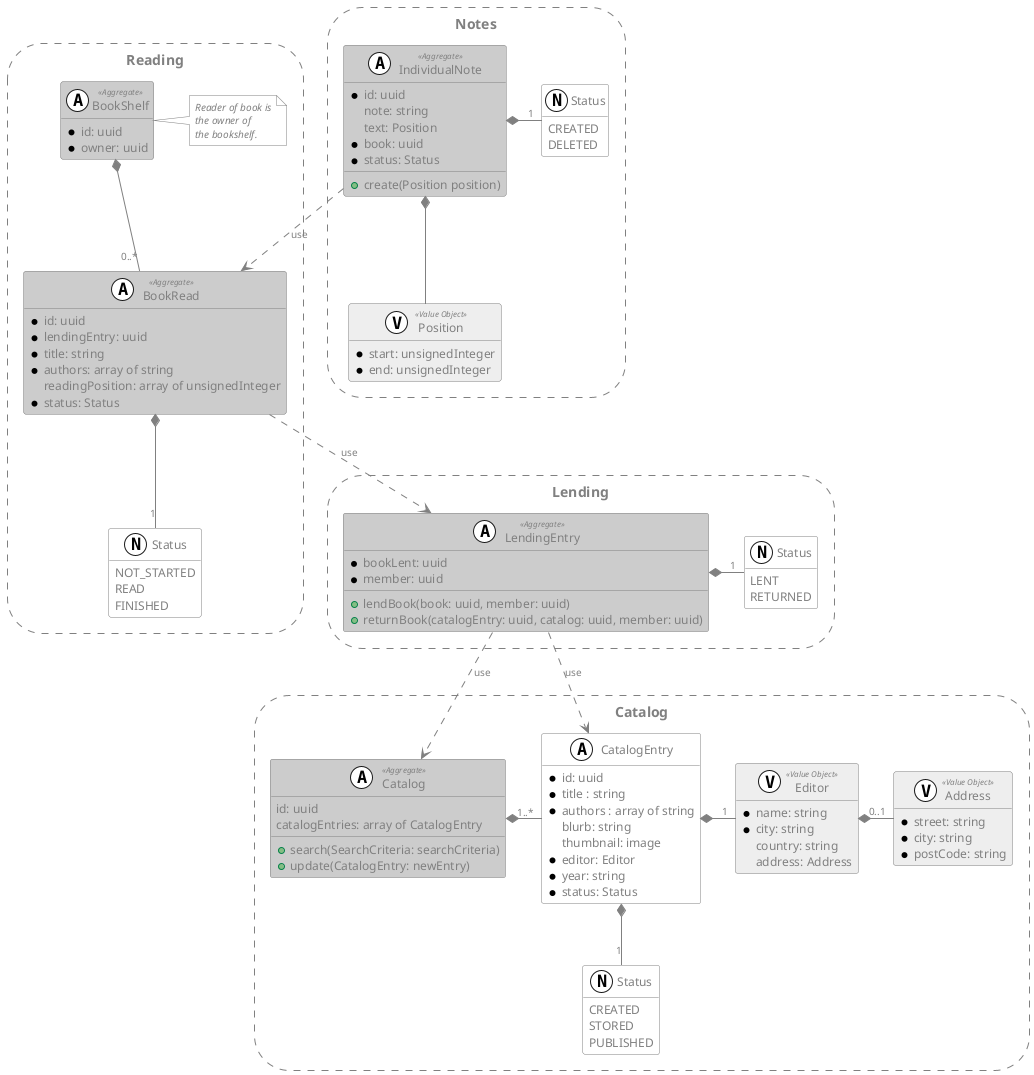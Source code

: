 @startuml
'https://plantuml.com/class-diagram

hide empty members
skinparam linetype polyline
allowmixing

skinparam class {
    backgroundcolor #FFFFFF
    backgroundcolor<<Aggregate>> #CCCCCC
    backgroundcolor<<Entity>> #DDDDDD
    backgroundcolor<<Value Object>> #EEEEEE

    bordercolor grey
    fontcolor grey
    fontcolor<<Aggregate>> grey
    fontcolor<<Entity>> grey
    fontcolor<<Value Object>> grey

    attributefontcolor grey
    attributefontsize 12
    attributefontcolor<<Aggregate>> grey

    stereotypefontcolor grey
    stereotypefontsize 8


}

skinparam arrow {
    color grey
    fontcolor grey
    fontsize 10
}

skinparam storage {
    backgroundcolor white
    bordercolor grey
    borderstyle dashed
    fontcolor grey
}

skinparam note {
    backgroundcolor white
    fontcolor grey
    fontstyle italic
    fontsize 10
    bordercolor grey

}

storage "Catalog" as catalogBoundedContext  {
    class "Catalog" as catalog <<(A,#FFFFFF) Aggregate>> {
        id: uuid
        catalogEntries: array of CatalogEntry
        + search(SearchCriteria: searchCriteria)
        + update(CatalogEntry: newEntry)
    }

    class "CatalogEntry" as catalogEntry <<A, #FFFFFF>> {
        * id: uuid
        * title : string
        * authors : array of string
        blurb: string
        thumbnail: image
        * editor: Editor
        * year: string
        * status: Status
    }

    class "Editor" as editor <<(V, #FFFFFF) Value Object>> {
        * name: string
        * city: string
        country: string
        address: Address
    }

    class "Address" as address <<V, #FFFFFF) Value Object>> {
        * street: string
        * city: string
        * postCode: string
    }

    enum "Status" as statusCatalogEntry <<(N,#FFFFFF)>> {
        CREATED
        STORED
        PUBLISHED
    }

    catalog *-"1..*" catalogEntry
    catalogEntry *-"1" editor
    editor *-"0..1" address
    catalogEntry *--"1" statusCatalogEntry
}

storage Notes {
    class "IndividualNote" as individualNote <<(A, #FFFFFF) Aggregate>> {
        * id: uuid
        note: string
        text: Position
        * book: uuid
        * status: Status
        + create(Position position)
    }

    class "Position" as position <<(V, #FFFFFF) Value Object>> {
        * start: unsignedInteger
        * end: unsignedInteger
    }

    enum "Status" as statusNote <<(N, FFFFFF)>> {
        CREATED
        DELETED
    }

    individualNote *-down- position
    individualNote *-"1" statusNote

}

storage Reading {
    class "BookRead" as bookRead <<(A, #FFFFFF) Aggregate>> {
        *id: uuid
        *lendingEntry: uuid
        *title: string
        *authors: array of string
        readingPosition: array of unsignedInteger
        * status: Status
    }

    class "BookShelf" as bookShelf <<(A, #FFFFFF) Aggregate>> {
        * id: uuid
        * owner: uuid
    }

    note right  {
        Reader of book is
        the owner of
        the bookshelf.
    }

    enum "Status" as statusBookRead <<(N, #FFFFFF)>> {
        NOT_STARTED
        READ
        FINISHED
    }

    bookShelf *--"0..*" bookRead
    bookRead *--"1" statusBookRead

}

storage Lending {
    class "LendingEntry" as lendingEntry <<(A, #FFFFFF) Aggregate>>{
        * bookLent: uuid
        * member: uuid
        + lendBook(book: uuid, member: uuid)
        + returnBook(catalogEntry: uuid, catalog: uuid, member: uuid)
    }

    enum "Status" as statusLending <<(N, #FFFFFF)>> {
        LENT
        RETURNED
    }

    lendingEntry *-"1" statusLending
}

individualNote ..> bookRead : use
bookRead ..> lendingEntry : use
lendingEntry ..> catalogEntry : use
lendingEntry ..> catalog : use

@enduml